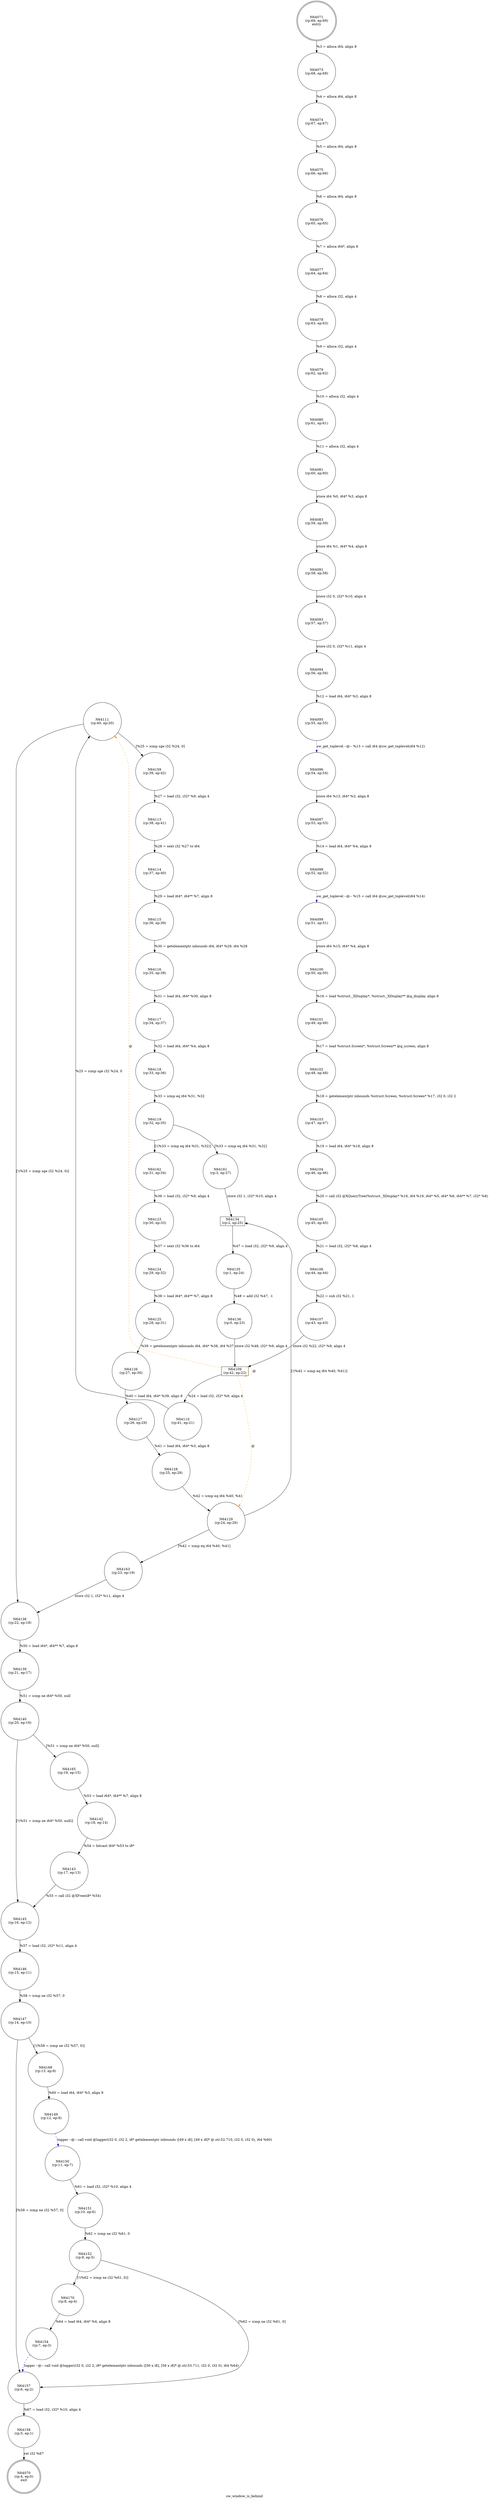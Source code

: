 digraph sw_window_is_behind {
label="sw_window_is_behind"
64070 [label="N64070\n(rp:4, ep:0)\nexit", shape="doublecircle"]
64071 [label="N64071\n(rp:69, ep:69)\nentry", shape="doublecircle"]
64071 -> 64073 [label="%3 = alloca i64, align 8"]
64073 [label="N64073\n(rp:68, ep:68)", shape="circle"]
64073 -> 64074 [label="%4 = alloca i64, align 8"]
64074 [label="N64074\n(rp:67, ep:67)", shape="circle"]
64074 -> 64075 [label="%5 = alloca i64, align 8"]
64075 [label="N64075\n(rp:66, ep:66)", shape="circle"]
64075 -> 64076 [label="%6 = alloca i64, align 8"]
64076 [label="N64076\n(rp:65, ep:65)", shape="circle"]
64076 -> 64077 [label="%7 = alloca i64*, align 8"]
64077 [label="N64077\n(rp:64, ep:64)", shape="circle"]
64077 -> 64078 [label="%8 = alloca i32, align 4"]
64078 [label="N64078\n(rp:63, ep:63)", shape="circle"]
64078 -> 64079 [label="%9 = alloca i32, align 4"]
64079 [label="N64079\n(rp:62, ep:62)", shape="circle"]
64079 -> 64080 [label="%10 = alloca i32, align 4"]
64080 [label="N64080\n(rp:61, ep:61)", shape="circle"]
64080 -> 64081 [label="%11 = alloca i32, align 4"]
64081 [label="N64081\n(rp:60, ep:60)", shape="circle"]
64081 -> 64083 [label="store i64 %0, i64* %3, align 8"]
64083 [label="N64083\n(rp:59, ep:59)", shape="circle"]
64083 -> 64091 [label="store i64 %1, i64* %4, align 8"]
64091 [label="N64091\n(rp:58, ep:58)", shape="circle"]
64091 -> 64093 [label="store i32 0, i32* %10, align 4"]
64093 [label="N64093\n(rp:57, ep:57)", shape="circle"]
64093 -> 64094 [label="store i32 0, i32* %11, align 4"]
64094 [label="N64094\n(rp:56, ep:56)", shape="circle"]
64094 -> 64095 [label="%12 = load i64, i64* %3, align 8"]
64095 [label="N64095\n(rp:55, ep:55)", shape="circle"]
64095 -> 64096 [label="sw_get_toplevel --@-- %13 = call i64 @sw_get_toplevel(i64 %12)", style="dashed", color="blue"]
64096 [label="N64096\n(rp:54, ep:54)", shape="circle"]
64096 -> 64097 [label="store i64 %13, i64* %3, align 8"]
64097 [label="N64097\n(rp:53, ep:53)", shape="circle"]
64097 -> 64098 [label="%14 = load i64, i64* %4, align 8"]
64098 [label="N64098\n(rp:52, ep:52)", shape="circle"]
64098 -> 64099 [label="sw_get_toplevel --@-- %15 = call i64 @sw_get_toplevel(i64 %14)", style="dashed", color="blue"]
64099 [label="N64099\n(rp:51, ep:51)", shape="circle"]
64099 -> 64100 [label="store i64 %15, i64* %4, align 8"]
64100 [label="N64100\n(rp:50, ep:50)", shape="circle"]
64100 -> 64101 [label="%16 = load %struct._XDisplay*, %struct._XDisplay** @g_display, align 8"]
64101 [label="N64101\n(rp:49, ep:49)", shape="circle"]
64101 -> 64102 [label="%17 = load %struct.Screen*, %struct.Screen** @g_screen, align 8"]
64102 [label="N64102\n(rp:48, ep:48)", shape="circle"]
64102 -> 64103 [label="%18 = getelementptr inbounds %struct.Screen, %struct.Screen* %17, i32 0, i32 2"]
64103 [label="N64103\n(rp:47, ep:47)", shape="circle"]
64103 -> 64104 [label="%19 = load i64, i64* %18, align 8"]
64104 [label="N64104\n(rp:46, ep:46)", shape="circle"]
64104 -> 64105 [label="%20 = call i32 @XQueryTree(%struct._XDisplay* %16, i64 %19, i64* %5, i64* %6, i64** %7, i32* %8)"]
64105 [label="N64105\n(rp:45, ep:45)", shape="circle"]
64105 -> 64106 [label="%21 = load i32, i32* %8, align 4"]
64106 [label="N64106\n(rp:44, ep:44)", shape="circle"]
64106 -> 64107 [label="%22 = sub i32 %21, 1"]
64107 [label="N64107\n(rp:43, ep:43)", shape="circle"]
64107 -> 64109 [label="store i32 %22, i32* %9, align 4"]
64109 [label="N64109\n(rp:42, ep:22)", shape="box"]
64109 -> 64110 [label="%24 = load i32, i32* %9, align 4"]
64109 -> 64109 [label="@", style="dashed", color="orange"]
64109 -> 64129 [label="@", style="dashed", color="orange"]
64109 -> 64111 [label="@", style="dashed", color="orange"]
64110 [label="N64110\n(rp:41, ep:21)", shape="circle"]
64110 -> 64111 [label="%25 = icmp sge i32 %24, 0"]
64111 [label="N64111\n(rp:40, ep:20)", shape="circle"]
64111 -> 64159 [label="[%25 = icmp sge i32 %24, 0]"]
64111 -> 64138 [label="[!(%25 = icmp sge i32 %24, 0)]"]
64113 [label="N64113\n(rp:38, ep:41)", shape="circle"]
64113 -> 64114 [label="%28 = sext i32 %27 to i64"]
64114 [label="N64114\n(rp:37, ep:40)", shape="circle"]
64114 -> 64115 [label="%29 = load i64*, i64** %7, align 8"]
64115 [label="N64115\n(rp:36, ep:39)", shape="circle"]
64115 -> 64116 [label="%30 = getelementptr inbounds i64, i64* %29, i64 %28"]
64116 [label="N64116\n(rp:35, ep:38)", shape="circle"]
64116 -> 64117 [label="%31 = load i64, i64* %30, align 8"]
64117 [label="N64117\n(rp:34, ep:37)", shape="circle"]
64117 -> 64118 [label="%32 = load i64, i64* %4, align 8"]
64118 [label="N64118\n(rp:33, ep:36)", shape="circle"]
64118 -> 64119 [label="%33 = icmp eq i64 %31, %32"]
64119 [label="N64119\n(rp:32, ep:35)", shape="circle"]
64119 -> 64161 [label="[%33 = icmp eq i64 %31, %32]"]
64119 -> 64162 [label="[!(%33 = icmp eq i64 %31, %32)]"]
64123 [label="N64123\n(rp:30, ep:33)", shape="circle"]
64123 -> 64124 [label="%37 = sext i32 %36 to i64"]
64124 [label="N64124\n(rp:29, ep:32)", shape="circle"]
64124 -> 64125 [label="%38 = load i64*, i64** %7, align 8"]
64125 [label="N64125\n(rp:28, ep:31)", shape="circle"]
64125 -> 64126 [label="%39 = getelementptr inbounds i64, i64* %38, i64 %37"]
64126 [label="N64126\n(rp:27, ep:30)", shape="circle"]
64126 -> 64127 [label="%40 = load i64, i64* %39, align 8"]
64127 [label="N64127\n(rp:26, ep:29)", shape="circle"]
64127 -> 64128 [label="%41 = load i64, i64* %3, align 8"]
64128 [label="N64128\n(rp:25, ep:28)", shape="circle"]
64128 -> 64129 [label="%42 = icmp eq i64 %40, %41"]
64129 [label="N64129\n(rp:24, ep:26)", shape="circle"]
64129 -> 64163 [label="[%42 = icmp eq i64 %40, %41]"]
64129 -> 64134 [label="[!(%42 = icmp eq i64 %40, %41)]"]
64134 [label="N64134\n(rp:2, ep:25)", shape="box"]
64134 -> 64135 [label="%47 = load i32, i32* %9, align 4"]
64135 [label="N64135\n(rp:1, ep:24)", shape="circle"]
64135 -> 64136 [label="%48 = add i32 %47, -1"]
64136 [label="N64136\n(rp:0, ep:23)", shape="circle"]
64136 -> 64109 [label="store i32 %48, i32* %9, align 4"]
64138 [label="N64138\n(rp:22, ep:18)", shape="circle"]
64138 -> 64139 [label="%50 = load i64*, i64** %7, align 8"]
64139 [label="N64139\n(rp:21, ep:17)", shape="circle"]
64139 -> 64140 [label="%51 = icmp ne i64* %50, null"]
64140 [label="N64140\n(rp:20, ep:16)", shape="circle"]
64140 -> 64165 [label="[%51 = icmp ne i64* %50, null]"]
64140 -> 64145 [label="[!(%51 = icmp ne i64* %50, null)]"]
64142 [label="N64142\n(rp:18, ep:14)", shape="circle"]
64142 -> 64143 [label="%54 = bitcast i64* %53 to i8*"]
64143 [label="N64143\n(rp:17, ep:13)", shape="circle"]
64143 -> 64145 [label="%55 = call i32 @XFree(i8* %54)"]
64145 [label="N64145\n(rp:16, ep:12)", shape="circle"]
64145 -> 64146 [label="%57 = load i32, i32* %11, align 4"]
64146 [label="N64146\n(rp:15, ep:11)", shape="circle"]
64146 -> 64147 [label="%58 = icmp ne i32 %57, 0"]
64147 [label="N64147\n(rp:14, ep:10)", shape="circle"]
64147 -> 64168 [label="[!(%58 = icmp ne i32 %57, 0)]"]
64147 -> 64157 [label="[%58 = icmp ne i32 %57, 0]"]
64149 [label="N64149\n(rp:12, ep:8)", shape="circle"]
64149 -> 64150 [label="logger --@-- call void @logger(i32 0, i32 2, i8* getelementptr inbounds ([49 x i8], [49 x i8]* @.str.52.710, i32 0, i32 0), i64 %60)", style="dashed", color="blue"]
64150 [label="N64150\n(rp:11, ep:7)", shape="circle"]
64150 -> 64151 [label="%61 = load i32, i32* %10, align 4"]
64151 [label="N64151\n(rp:10, ep:6)", shape="circle"]
64151 -> 64152 [label="%62 = icmp ne i32 %61, 0"]
64152 [label="N64152\n(rp:9, ep:5)", shape="circle"]
64152 -> 64170 [label="[!(%62 = icmp ne i32 %61, 0)]"]
64152 -> 64157 [label="[%62 = icmp ne i32 %61, 0]"]
64154 [label="N64154\n(rp:7, ep:3)", shape="circle"]
64154 -> 64157 [label="logger --@-- call void @logger(i32 0, i32 2, i8* getelementptr inbounds ([56 x i8], [56 x i8]* @.str.53.711, i32 0, i32 0), i64 %64)", style="dashed", color="blue"]
64157 [label="N64157\n(rp:6, ep:2)", shape="circle"]
64157 -> 64158 [label="%67 = load i32, i32* %10, align 4"]
64158 [label="N64158\n(rp:5, ep:1)", shape="circle"]
64158 -> 64070 [label="ret i32 %67"]
64159 [label="N64159\n(rp:39, ep:42)", shape="circle"]
64159 -> 64113 [label="%27 = load i32, i32* %9, align 4"]
64161 [label="N64161\n(rp:3, ep:27)", shape="circle"]
64161 -> 64134 [label="store i32 1, i32* %10, align 4"]
64162 [label="N64162\n(rp:31, ep:34)", shape="circle"]
64162 -> 64123 [label="%36 = load i32, i32* %9, align 4"]
64163 [label="N64163\n(rp:23, ep:19)", shape="circle"]
64163 -> 64138 [label="store i32 1, i32* %11, align 4"]
64165 [label="N64165\n(rp:19, ep:15)", shape="circle"]
64165 -> 64142 [label="%53 = load i64*, i64** %7, align 8"]
64168 [label="N64168\n(rp:13, ep:9)", shape="circle"]
64168 -> 64149 [label="%60 = load i64, i64* %3, align 8"]
64170 [label="N64170\n(rp:8, ep:4)", shape="circle"]
64170 -> 64154 [label="%64 = load i64, i64* %4, align 8"]
}
